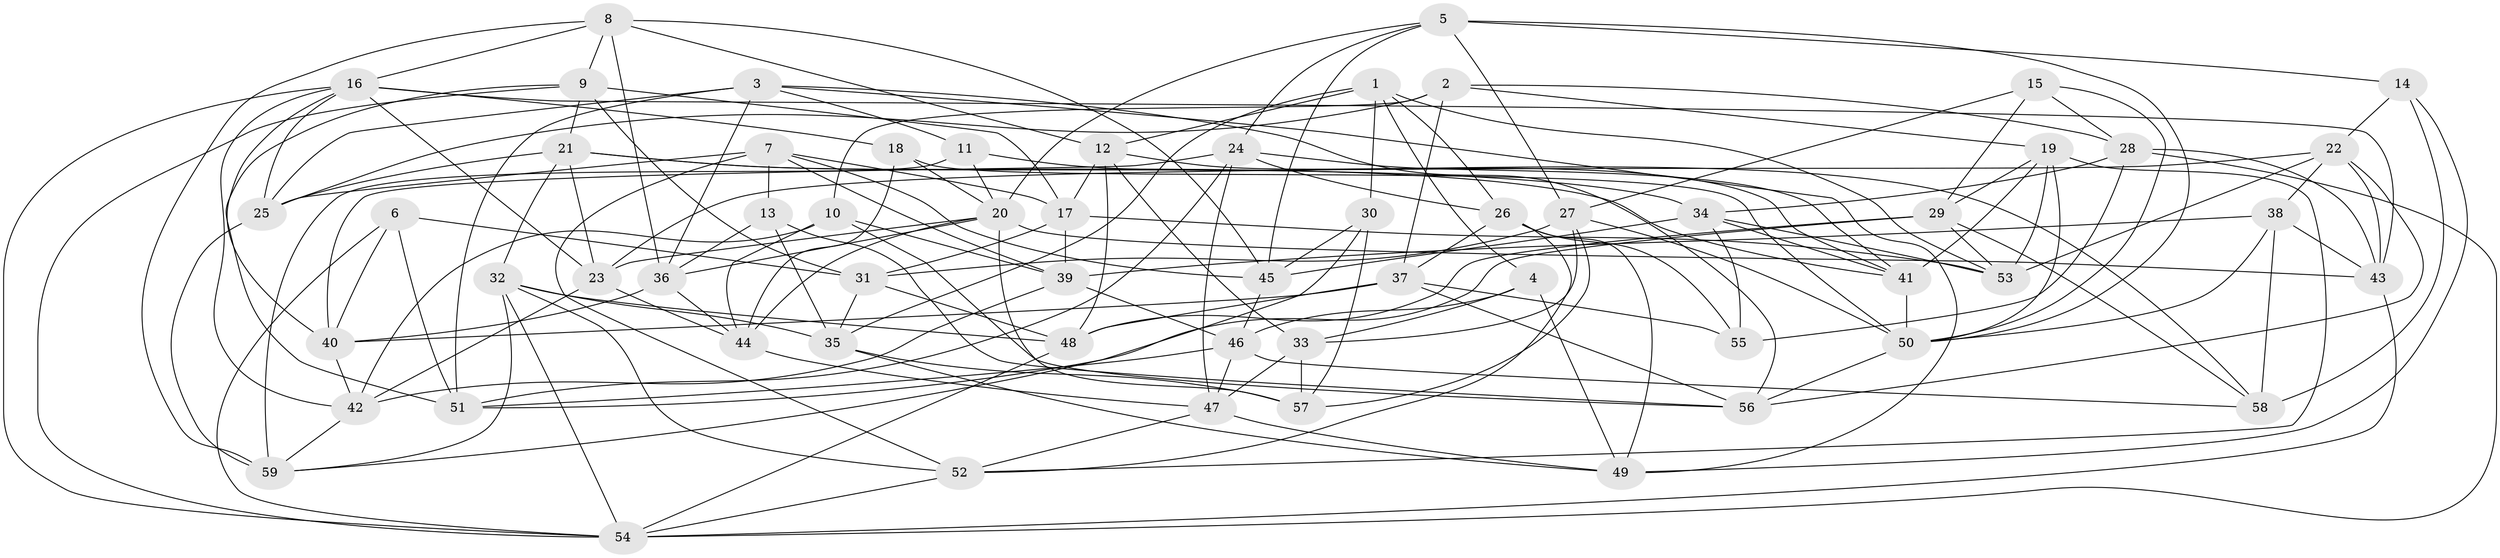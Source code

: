 // original degree distribution, {4: 1.0}
// Generated by graph-tools (version 1.1) at 2025/50/03/09/25 03:50:46]
// undirected, 59 vertices, 169 edges
graph export_dot {
graph [start="1"]
  node [color=gray90,style=filled];
  1;
  2;
  3;
  4;
  5;
  6;
  7;
  8;
  9;
  10;
  11;
  12;
  13;
  14;
  15;
  16;
  17;
  18;
  19;
  20;
  21;
  22;
  23;
  24;
  25;
  26;
  27;
  28;
  29;
  30;
  31;
  32;
  33;
  34;
  35;
  36;
  37;
  38;
  39;
  40;
  41;
  42;
  43;
  44;
  45;
  46;
  47;
  48;
  49;
  50;
  51;
  52;
  53;
  54;
  55;
  56;
  57;
  58;
  59;
  1 -- 4 [weight=1.0];
  1 -- 12 [weight=1.0];
  1 -- 26 [weight=1.0];
  1 -- 30 [weight=1.0];
  1 -- 35 [weight=1.0];
  1 -- 53 [weight=1.0];
  2 -- 10 [weight=2.0];
  2 -- 19 [weight=1.0];
  2 -- 25 [weight=1.0];
  2 -- 28 [weight=1.0];
  2 -- 37 [weight=1.0];
  3 -- 11 [weight=1.0];
  3 -- 25 [weight=1.0];
  3 -- 36 [weight=1.0];
  3 -- 49 [weight=1.0];
  3 -- 51 [weight=1.0];
  3 -- 56 [weight=1.0];
  4 -- 33 [weight=1.0];
  4 -- 46 [weight=1.0];
  4 -- 49 [weight=1.0];
  5 -- 14 [weight=1.0];
  5 -- 20 [weight=1.0];
  5 -- 24 [weight=1.0];
  5 -- 27 [weight=1.0];
  5 -- 45 [weight=1.0];
  5 -- 50 [weight=1.0];
  6 -- 31 [weight=1.0];
  6 -- 40 [weight=1.0];
  6 -- 51 [weight=1.0];
  6 -- 54 [weight=1.0];
  7 -- 13 [weight=1.0];
  7 -- 17 [weight=1.0];
  7 -- 25 [weight=1.0];
  7 -- 39 [weight=1.0];
  7 -- 45 [weight=1.0];
  7 -- 52 [weight=1.0];
  8 -- 9 [weight=1.0];
  8 -- 12 [weight=1.0];
  8 -- 16 [weight=1.0];
  8 -- 36 [weight=1.0];
  8 -- 45 [weight=1.0];
  8 -- 59 [weight=1.0];
  9 -- 17 [weight=1.0];
  9 -- 21 [weight=1.0];
  9 -- 31 [weight=1.0];
  9 -- 51 [weight=1.0];
  9 -- 54 [weight=1.0];
  10 -- 39 [weight=1.0];
  10 -- 42 [weight=1.0];
  10 -- 44 [weight=1.0];
  10 -- 56 [weight=1.0];
  11 -- 20 [weight=1.0];
  11 -- 58 [weight=1.0];
  11 -- 59 [weight=1.0];
  12 -- 17 [weight=1.0];
  12 -- 33 [weight=1.0];
  12 -- 41 [weight=1.0];
  12 -- 48 [weight=1.0];
  13 -- 35 [weight=1.0];
  13 -- 36 [weight=1.0];
  13 -- 56 [weight=1.0];
  14 -- 22 [weight=1.0];
  14 -- 49 [weight=1.0];
  14 -- 58 [weight=1.0];
  15 -- 27 [weight=1.0];
  15 -- 28 [weight=1.0];
  15 -- 29 [weight=1.0];
  15 -- 50 [weight=1.0];
  16 -- 18 [weight=1.0];
  16 -- 23 [weight=1.0];
  16 -- 25 [weight=1.0];
  16 -- 40 [weight=1.0];
  16 -- 42 [weight=1.0];
  16 -- 43 [weight=1.0];
  16 -- 54 [weight=1.0];
  17 -- 31 [weight=1.0];
  17 -- 39 [weight=1.0];
  17 -- 53 [weight=1.0];
  18 -- 20 [weight=1.0];
  18 -- 44 [weight=1.0];
  18 -- 50 [weight=1.0];
  19 -- 29 [weight=1.0];
  19 -- 41 [weight=1.0];
  19 -- 50 [weight=1.0];
  19 -- 52 [weight=1.0];
  19 -- 53 [weight=1.0];
  20 -- 23 [weight=1.0];
  20 -- 36 [weight=1.0];
  20 -- 43 [weight=1.0];
  20 -- 44 [weight=1.0];
  20 -- 57 [weight=1.0];
  21 -- 23 [weight=1.0];
  21 -- 25 [weight=1.0];
  21 -- 32 [weight=1.0];
  21 -- 34 [weight=1.0];
  21 -- 41 [weight=1.0];
  22 -- 23 [weight=1.0];
  22 -- 38 [weight=1.0];
  22 -- 43 [weight=1.0];
  22 -- 53 [weight=1.0];
  22 -- 56 [weight=1.0];
  23 -- 42 [weight=1.0];
  23 -- 44 [weight=1.0];
  24 -- 26 [weight=1.0];
  24 -- 40 [weight=1.0];
  24 -- 41 [weight=1.0];
  24 -- 47 [weight=1.0];
  24 -- 51 [weight=1.0];
  25 -- 59 [weight=1.0];
  26 -- 37 [weight=1.0];
  26 -- 49 [weight=1.0];
  26 -- 52 [weight=1.0];
  26 -- 55 [weight=1.0];
  27 -- 31 [weight=1.0];
  27 -- 33 [weight=1.0];
  27 -- 50 [weight=1.0];
  27 -- 57 [weight=1.0];
  28 -- 34 [weight=1.0];
  28 -- 43 [weight=1.0];
  28 -- 54 [weight=1.0];
  28 -- 55 [weight=1.0];
  29 -- 48 [weight=1.0];
  29 -- 51 [weight=1.0];
  29 -- 53 [weight=1.0];
  29 -- 58 [weight=1.0];
  30 -- 45 [weight=1.0];
  30 -- 57 [weight=1.0];
  30 -- 59 [weight=1.0];
  31 -- 35 [weight=1.0];
  31 -- 48 [weight=1.0];
  32 -- 35 [weight=1.0];
  32 -- 48 [weight=1.0];
  32 -- 52 [weight=1.0];
  32 -- 54 [weight=1.0];
  32 -- 59 [weight=1.0];
  33 -- 47 [weight=1.0];
  33 -- 57 [weight=2.0];
  34 -- 41 [weight=1.0];
  34 -- 45 [weight=1.0];
  34 -- 53 [weight=1.0];
  34 -- 55 [weight=1.0];
  35 -- 49 [weight=1.0];
  35 -- 57 [weight=1.0];
  36 -- 40 [weight=1.0];
  36 -- 44 [weight=1.0];
  37 -- 40 [weight=1.0];
  37 -- 48 [weight=1.0];
  37 -- 55 [weight=1.0];
  37 -- 56 [weight=1.0];
  38 -- 39 [weight=1.0];
  38 -- 43 [weight=1.0];
  38 -- 50 [weight=1.0];
  38 -- 58 [weight=2.0];
  39 -- 42 [weight=1.0];
  39 -- 46 [weight=1.0];
  40 -- 42 [weight=1.0];
  41 -- 50 [weight=1.0];
  42 -- 59 [weight=1.0];
  43 -- 54 [weight=1.0];
  44 -- 47 [weight=1.0];
  45 -- 46 [weight=1.0];
  46 -- 47 [weight=1.0];
  46 -- 51 [weight=1.0];
  46 -- 58 [weight=1.0];
  47 -- 49 [weight=1.0];
  47 -- 52 [weight=1.0];
  48 -- 54 [weight=1.0];
  50 -- 56 [weight=1.0];
  52 -- 54 [weight=1.0];
}

